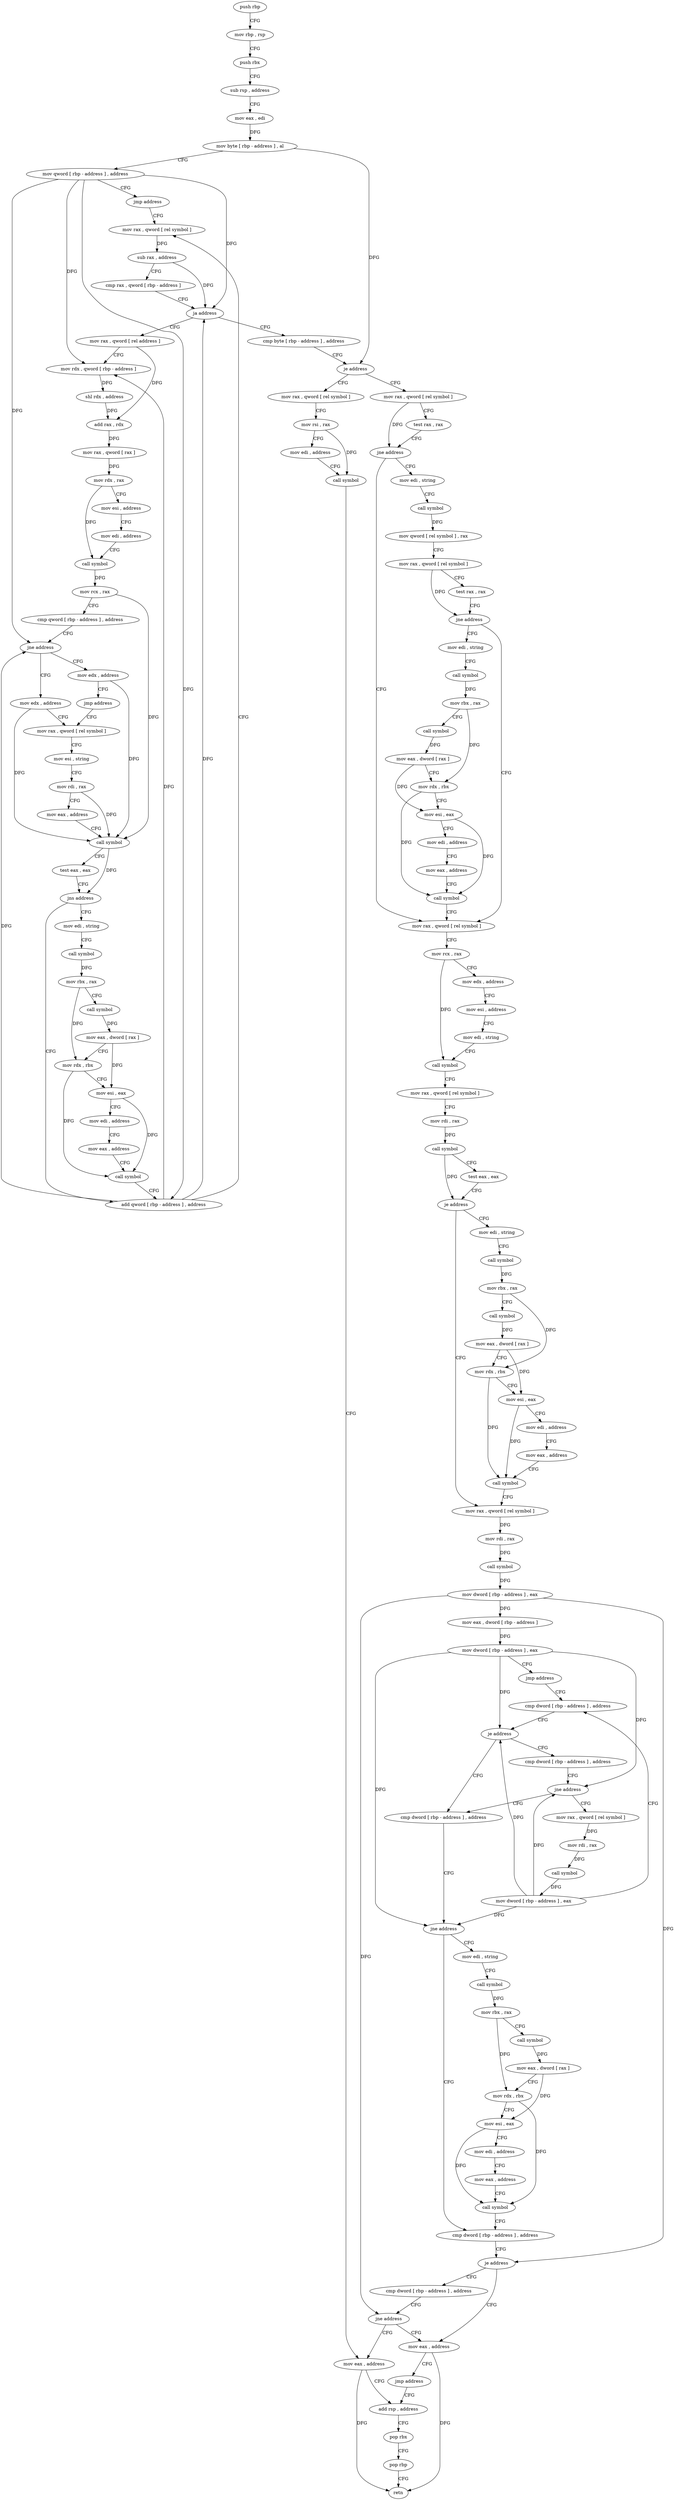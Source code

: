 digraph "func" {
"4209362" [label = "push rbp" ]
"4209363" [label = "mov rbp , rsp" ]
"4209366" [label = "push rbx" ]
"4209367" [label = "sub rsp , address" ]
"4209371" [label = "mov eax , edi" ]
"4209373" [label = "mov byte [ rbp - address ] , al" ]
"4209376" [label = "mov qword [ rbp - address ] , address" ]
"4209384" [label = "jmp address" ]
"4209524" [label = "mov rax , qword [ rel symbol ]" ]
"4209531" [label = "sub rax , address" ]
"4209535" [label = "cmp rax , qword [ rbp - address ]" ]
"4209539" [label = "ja address" ]
"4209389" [label = "mov rax , qword [ rel address ]" ]
"4209545" [label = "cmp byte [ rbp - address ] , address" ]
"4209396" [label = "mov rdx , qword [ rbp - address ]" ]
"4209400" [label = "shl rdx , address" ]
"4209404" [label = "add rax , rdx" ]
"4209407" [label = "mov rax , qword [ rax ]" ]
"4209410" [label = "mov rdx , rax" ]
"4209413" [label = "mov esi , address" ]
"4209418" [label = "mov edi , address" ]
"4209423" [label = "call symbol" ]
"4209428" [label = "mov rcx , rax" ]
"4209431" [label = "cmp qword [ rbp - address ] , address" ]
"4209436" [label = "jne address" ]
"4209445" [label = "mov edx , address" ]
"4209438" [label = "mov edx , address" ]
"4209549" [label = "je address" ]
"4209846" [label = "mov rax , qword [ rel symbol ]" ]
"4209555" [label = "mov rax , qword [ rel symbol ]" ]
"4209450" [label = "mov rax , qword [ rel symbol ]" ]
"4209443" [label = "jmp address" ]
"4209853" [label = "mov rsi , rax" ]
"4209856" [label = "mov edi , address" ]
"4209861" [label = "call symbol" ]
"4209866" [label = "mov eax , address" ]
"4209562" [label = "test rax , rax" ]
"4209565" [label = "jne address" ]
"4209636" [label = "mov rax , qword [ rel symbol ]" ]
"4209567" [label = "mov edi , string" ]
"4209519" [label = "add qword [ rbp - address ] , address" ]
"4209479" [label = "mov edi , string" ]
"4209484" [label = "call symbol" ]
"4209489" [label = "mov rbx , rax" ]
"4209492" [label = "call symbol" ]
"4209497" [label = "mov eax , dword [ rax ]" ]
"4209499" [label = "mov rdx , rbx" ]
"4209502" [label = "mov esi , eax" ]
"4209504" [label = "mov edi , address" ]
"4209509" [label = "mov eax , address" ]
"4209514" [label = "call symbol" ]
"4209457" [label = "mov esi , string" ]
"4209462" [label = "mov rdi , rax" ]
"4209465" [label = "mov eax , address" ]
"4209470" [label = "call symbol" ]
"4209475" [label = "test eax , eax" ]
"4209477" [label = "jns address" ]
"4209643" [label = "mov rcx , rax" ]
"4209646" [label = "mov edx , address" ]
"4209651" [label = "mov esi , address" ]
"4209656" [label = "mov edi , string" ]
"4209661" [label = "call symbol" ]
"4209666" [label = "mov rax , qword [ rel symbol ]" ]
"4209673" [label = "mov rdi , rax" ]
"4209676" [label = "call symbol" ]
"4209681" [label = "test eax , eax" ]
"4209683" [label = "je address" ]
"4209725" [label = "mov rax , qword [ rel symbol ]" ]
"4209685" [label = "mov edi , string" ]
"4209572" [label = "call symbol" ]
"4209577" [label = "mov qword [ rel symbol ] , rax" ]
"4209584" [label = "mov rax , qword [ rel symbol ]" ]
"4209591" [label = "test rax , rax" ]
"4209594" [label = "jne address" ]
"4209596" [label = "mov edi , string" ]
"4209732" [label = "mov rdi , rax" ]
"4209735" [label = "call symbol" ]
"4209740" [label = "mov dword [ rbp - address ] , eax" ]
"4209743" [label = "mov eax , dword [ rbp - address ]" ]
"4209746" [label = "mov dword [ rbp - address ] , eax" ]
"4209749" [label = "jmp address" ]
"4209769" [label = "cmp dword [ rbp - address ] , address" ]
"4209690" [label = "call symbol" ]
"4209695" [label = "mov rbx , rax" ]
"4209698" [label = "call symbol" ]
"4209703" [label = "mov eax , dword [ rax ]" ]
"4209705" [label = "mov rdx , rbx" ]
"4209708" [label = "mov esi , eax" ]
"4209710" [label = "mov edi , address" ]
"4209715" [label = "mov eax , address" ]
"4209720" [label = "call symbol" ]
"4209601" [label = "call symbol" ]
"4209606" [label = "mov rbx , rax" ]
"4209609" [label = "call symbol" ]
"4209614" [label = "mov eax , dword [ rax ]" ]
"4209616" [label = "mov rdx , rbx" ]
"4209619" [label = "mov esi , eax" ]
"4209621" [label = "mov edi , address" ]
"4209626" [label = "mov eax , address" ]
"4209631" [label = "call symbol" ]
"4209773" [label = "je address" ]
"4209781" [label = "cmp dword [ rbp - address ] , address" ]
"4209775" [label = "cmp dword [ rbp - address ] , address" ]
"4209785" [label = "jne address" ]
"4209827" [label = "cmp dword [ rbp - address ] , address" ]
"4209787" [label = "mov edi , string" ]
"4209779" [label = "jne address" ]
"4209751" [label = "mov rax , qword [ rel symbol ]" ]
"4209831" [label = "je address" ]
"4209839" [label = "mov eax , address" ]
"4209833" [label = "cmp dword [ rbp - address ] , address" ]
"4209792" [label = "call symbol" ]
"4209797" [label = "mov rbx , rax" ]
"4209800" [label = "call symbol" ]
"4209805" [label = "mov eax , dword [ rax ]" ]
"4209807" [label = "mov rdx , rbx" ]
"4209810" [label = "mov esi , eax" ]
"4209812" [label = "mov edi , address" ]
"4209817" [label = "mov eax , address" ]
"4209822" [label = "call symbol" ]
"4209758" [label = "mov rdi , rax" ]
"4209761" [label = "call symbol" ]
"4209766" [label = "mov dword [ rbp - address ] , eax" ]
"4209844" [label = "jmp address" ]
"4209871" [label = "add rsp , address" ]
"4209837" [label = "jne address" ]
"4209875" [label = "pop rbx" ]
"4209876" [label = "pop rbp" ]
"4209877" [label = "retn" ]
"4209362" -> "4209363" [ label = "CFG" ]
"4209363" -> "4209366" [ label = "CFG" ]
"4209366" -> "4209367" [ label = "CFG" ]
"4209367" -> "4209371" [ label = "CFG" ]
"4209371" -> "4209373" [ label = "DFG" ]
"4209373" -> "4209376" [ label = "CFG" ]
"4209373" -> "4209549" [ label = "DFG" ]
"4209376" -> "4209384" [ label = "CFG" ]
"4209376" -> "4209539" [ label = "DFG" ]
"4209376" -> "4209396" [ label = "DFG" ]
"4209376" -> "4209436" [ label = "DFG" ]
"4209376" -> "4209519" [ label = "DFG" ]
"4209384" -> "4209524" [ label = "CFG" ]
"4209524" -> "4209531" [ label = "DFG" ]
"4209531" -> "4209535" [ label = "CFG" ]
"4209531" -> "4209539" [ label = "DFG" ]
"4209535" -> "4209539" [ label = "CFG" ]
"4209539" -> "4209389" [ label = "CFG" ]
"4209539" -> "4209545" [ label = "CFG" ]
"4209389" -> "4209396" [ label = "CFG" ]
"4209389" -> "4209404" [ label = "DFG" ]
"4209545" -> "4209549" [ label = "CFG" ]
"4209396" -> "4209400" [ label = "DFG" ]
"4209400" -> "4209404" [ label = "DFG" ]
"4209404" -> "4209407" [ label = "DFG" ]
"4209407" -> "4209410" [ label = "DFG" ]
"4209410" -> "4209413" [ label = "CFG" ]
"4209410" -> "4209423" [ label = "DFG" ]
"4209413" -> "4209418" [ label = "CFG" ]
"4209418" -> "4209423" [ label = "CFG" ]
"4209423" -> "4209428" [ label = "DFG" ]
"4209428" -> "4209431" [ label = "CFG" ]
"4209428" -> "4209470" [ label = "DFG" ]
"4209431" -> "4209436" [ label = "CFG" ]
"4209436" -> "4209445" [ label = "CFG" ]
"4209436" -> "4209438" [ label = "CFG" ]
"4209445" -> "4209450" [ label = "CFG" ]
"4209445" -> "4209470" [ label = "DFG" ]
"4209438" -> "4209443" [ label = "CFG" ]
"4209438" -> "4209470" [ label = "DFG" ]
"4209549" -> "4209846" [ label = "CFG" ]
"4209549" -> "4209555" [ label = "CFG" ]
"4209846" -> "4209853" [ label = "CFG" ]
"4209555" -> "4209562" [ label = "CFG" ]
"4209555" -> "4209565" [ label = "DFG" ]
"4209450" -> "4209457" [ label = "CFG" ]
"4209443" -> "4209450" [ label = "CFG" ]
"4209853" -> "4209856" [ label = "CFG" ]
"4209853" -> "4209861" [ label = "DFG" ]
"4209856" -> "4209861" [ label = "CFG" ]
"4209861" -> "4209866" [ label = "CFG" ]
"4209866" -> "4209871" [ label = "CFG" ]
"4209866" -> "4209877" [ label = "DFG" ]
"4209562" -> "4209565" [ label = "CFG" ]
"4209565" -> "4209636" [ label = "CFG" ]
"4209565" -> "4209567" [ label = "CFG" ]
"4209636" -> "4209643" [ label = "CFG" ]
"4209567" -> "4209572" [ label = "CFG" ]
"4209519" -> "4209524" [ label = "CFG" ]
"4209519" -> "4209539" [ label = "DFG" ]
"4209519" -> "4209396" [ label = "DFG" ]
"4209519" -> "4209436" [ label = "DFG" ]
"4209479" -> "4209484" [ label = "CFG" ]
"4209484" -> "4209489" [ label = "DFG" ]
"4209489" -> "4209492" [ label = "CFG" ]
"4209489" -> "4209499" [ label = "DFG" ]
"4209492" -> "4209497" [ label = "DFG" ]
"4209497" -> "4209499" [ label = "CFG" ]
"4209497" -> "4209502" [ label = "DFG" ]
"4209499" -> "4209502" [ label = "CFG" ]
"4209499" -> "4209514" [ label = "DFG" ]
"4209502" -> "4209504" [ label = "CFG" ]
"4209502" -> "4209514" [ label = "DFG" ]
"4209504" -> "4209509" [ label = "CFG" ]
"4209509" -> "4209514" [ label = "CFG" ]
"4209514" -> "4209519" [ label = "CFG" ]
"4209457" -> "4209462" [ label = "CFG" ]
"4209462" -> "4209465" [ label = "CFG" ]
"4209462" -> "4209470" [ label = "DFG" ]
"4209465" -> "4209470" [ label = "CFG" ]
"4209470" -> "4209475" [ label = "CFG" ]
"4209470" -> "4209477" [ label = "DFG" ]
"4209475" -> "4209477" [ label = "CFG" ]
"4209477" -> "4209519" [ label = "CFG" ]
"4209477" -> "4209479" [ label = "CFG" ]
"4209643" -> "4209646" [ label = "CFG" ]
"4209643" -> "4209661" [ label = "DFG" ]
"4209646" -> "4209651" [ label = "CFG" ]
"4209651" -> "4209656" [ label = "CFG" ]
"4209656" -> "4209661" [ label = "CFG" ]
"4209661" -> "4209666" [ label = "CFG" ]
"4209666" -> "4209673" [ label = "CFG" ]
"4209673" -> "4209676" [ label = "DFG" ]
"4209676" -> "4209681" [ label = "CFG" ]
"4209676" -> "4209683" [ label = "DFG" ]
"4209681" -> "4209683" [ label = "CFG" ]
"4209683" -> "4209725" [ label = "CFG" ]
"4209683" -> "4209685" [ label = "CFG" ]
"4209725" -> "4209732" [ label = "DFG" ]
"4209685" -> "4209690" [ label = "CFG" ]
"4209572" -> "4209577" [ label = "DFG" ]
"4209577" -> "4209584" [ label = "CFG" ]
"4209584" -> "4209591" [ label = "CFG" ]
"4209584" -> "4209594" [ label = "DFG" ]
"4209591" -> "4209594" [ label = "CFG" ]
"4209594" -> "4209636" [ label = "CFG" ]
"4209594" -> "4209596" [ label = "CFG" ]
"4209596" -> "4209601" [ label = "CFG" ]
"4209732" -> "4209735" [ label = "DFG" ]
"4209735" -> "4209740" [ label = "DFG" ]
"4209740" -> "4209743" [ label = "DFG" ]
"4209740" -> "4209831" [ label = "DFG" ]
"4209740" -> "4209837" [ label = "DFG" ]
"4209743" -> "4209746" [ label = "DFG" ]
"4209746" -> "4209749" [ label = "CFG" ]
"4209746" -> "4209773" [ label = "DFG" ]
"4209746" -> "4209785" [ label = "DFG" ]
"4209746" -> "4209779" [ label = "DFG" ]
"4209749" -> "4209769" [ label = "CFG" ]
"4209769" -> "4209773" [ label = "CFG" ]
"4209690" -> "4209695" [ label = "DFG" ]
"4209695" -> "4209698" [ label = "CFG" ]
"4209695" -> "4209705" [ label = "DFG" ]
"4209698" -> "4209703" [ label = "DFG" ]
"4209703" -> "4209705" [ label = "CFG" ]
"4209703" -> "4209708" [ label = "DFG" ]
"4209705" -> "4209708" [ label = "CFG" ]
"4209705" -> "4209720" [ label = "DFG" ]
"4209708" -> "4209710" [ label = "CFG" ]
"4209708" -> "4209720" [ label = "DFG" ]
"4209710" -> "4209715" [ label = "CFG" ]
"4209715" -> "4209720" [ label = "CFG" ]
"4209720" -> "4209725" [ label = "CFG" ]
"4209601" -> "4209606" [ label = "DFG" ]
"4209606" -> "4209609" [ label = "CFG" ]
"4209606" -> "4209616" [ label = "DFG" ]
"4209609" -> "4209614" [ label = "DFG" ]
"4209614" -> "4209616" [ label = "CFG" ]
"4209614" -> "4209619" [ label = "DFG" ]
"4209616" -> "4209619" [ label = "CFG" ]
"4209616" -> "4209631" [ label = "DFG" ]
"4209619" -> "4209621" [ label = "CFG" ]
"4209619" -> "4209631" [ label = "DFG" ]
"4209621" -> "4209626" [ label = "CFG" ]
"4209626" -> "4209631" [ label = "CFG" ]
"4209631" -> "4209636" [ label = "CFG" ]
"4209773" -> "4209781" [ label = "CFG" ]
"4209773" -> "4209775" [ label = "CFG" ]
"4209781" -> "4209785" [ label = "CFG" ]
"4209775" -> "4209779" [ label = "CFG" ]
"4209785" -> "4209827" [ label = "CFG" ]
"4209785" -> "4209787" [ label = "CFG" ]
"4209827" -> "4209831" [ label = "CFG" ]
"4209787" -> "4209792" [ label = "CFG" ]
"4209779" -> "4209751" [ label = "CFG" ]
"4209779" -> "4209781" [ label = "CFG" ]
"4209751" -> "4209758" [ label = "DFG" ]
"4209831" -> "4209839" [ label = "CFG" ]
"4209831" -> "4209833" [ label = "CFG" ]
"4209839" -> "4209844" [ label = "CFG" ]
"4209839" -> "4209877" [ label = "DFG" ]
"4209833" -> "4209837" [ label = "CFG" ]
"4209792" -> "4209797" [ label = "DFG" ]
"4209797" -> "4209800" [ label = "CFG" ]
"4209797" -> "4209807" [ label = "DFG" ]
"4209800" -> "4209805" [ label = "DFG" ]
"4209805" -> "4209807" [ label = "CFG" ]
"4209805" -> "4209810" [ label = "DFG" ]
"4209807" -> "4209810" [ label = "CFG" ]
"4209807" -> "4209822" [ label = "DFG" ]
"4209810" -> "4209812" [ label = "CFG" ]
"4209810" -> "4209822" [ label = "DFG" ]
"4209812" -> "4209817" [ label = "CFG" ]
"4209817" -> "4209822" [ label = "CFG" ]
"4209822" -> "4209827" [ label = "CFG" ]
"4209758" -> "4209761" [ label = "DFG" ]
"4209761" -> "4209766" [ label = "DFG" ]
"4209766" -> "4209769" [ label = "CFG" ]
"4209766" -> "4209773" [ label = "DFG" ]
"4209766" -> "4209785" [ label = "DFG" ]
"4209766" -> "4209779" [ label = "DFG" ]
"4209844" -> "4209871" [ label = "CFG" ]
"4209871" -> "4209875" [ label = "CFG" ]
"4209837" -> "4209866" [ label = "CFG" ]
"4209837" -> "4209839" [ label = "CFG" ]
"4209875" -> "4209876" [ label = "CFG" ]
"4209876" -> "4209877" [ label = "CFG" ]
}
